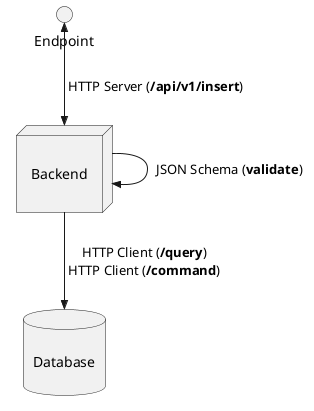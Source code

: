 @startuml insert-endpoint

interface endpoint [
Endpoint
]

node backend [

Backend

]

database database [

Database

]

endpoint <<-->> backend : " HTTP Server (<b>/api/v1/insert</b>)"
backend -->> backend : " JSON Schema (<b>validate</b>)"
backend -->> database : " HTTP Client (<b>/query</b>)\n HTTP Client (<b>/command</b>)"

@enduml
